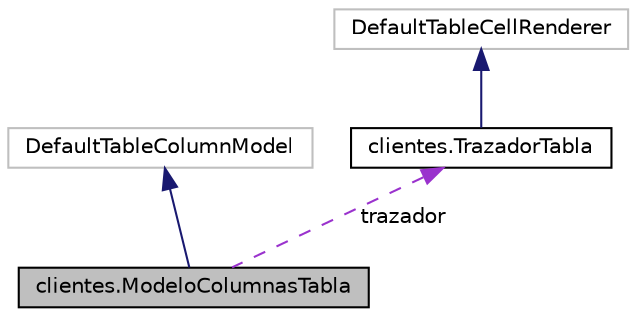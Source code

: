 digraph "clientes.ModeloColumnasTabla"
{
  edge [fontname="Helvetica",fontsize="10",labelfontname="Helvetica",labelfontsize="10"];
  node [fontname="Helvetica",fontsize="10",shape=record];
  Node2 [label="clientes.ModeloColumnasTabla",height=0.2,width=0.4,color="black", fillcolor="grey75", style="filled", fontcolor="black"];
  Node3 -> Node2 [dir="back",color="midnightblue",fontsize="10",style="solid"];
  Node3 [label="DefaultTableColumnModel",height=0.2,width=0.4,color="grey75", fillcolor="white", style="filled"];
  Node4 -> Node2 [dir="back",color="darkorchid3",fontsize="10",style="dashed",label=" trazador" ];
  Node4 [label="clientes.TrazadorTabla",height=0.2,width=0.4,color="black", fillcolor="white", style="filled",URL="$classclientes_1_1_trazador_tabla.html"];
  Node5 -> Node4 [dir="back",color="midnightblue",fontsize="10",style="solid"];
  Node5 [label="DefaultTableCellRenderer",height=0.2,width=0.4,color="grey75", fillcolor="white", style="filled"];
}
